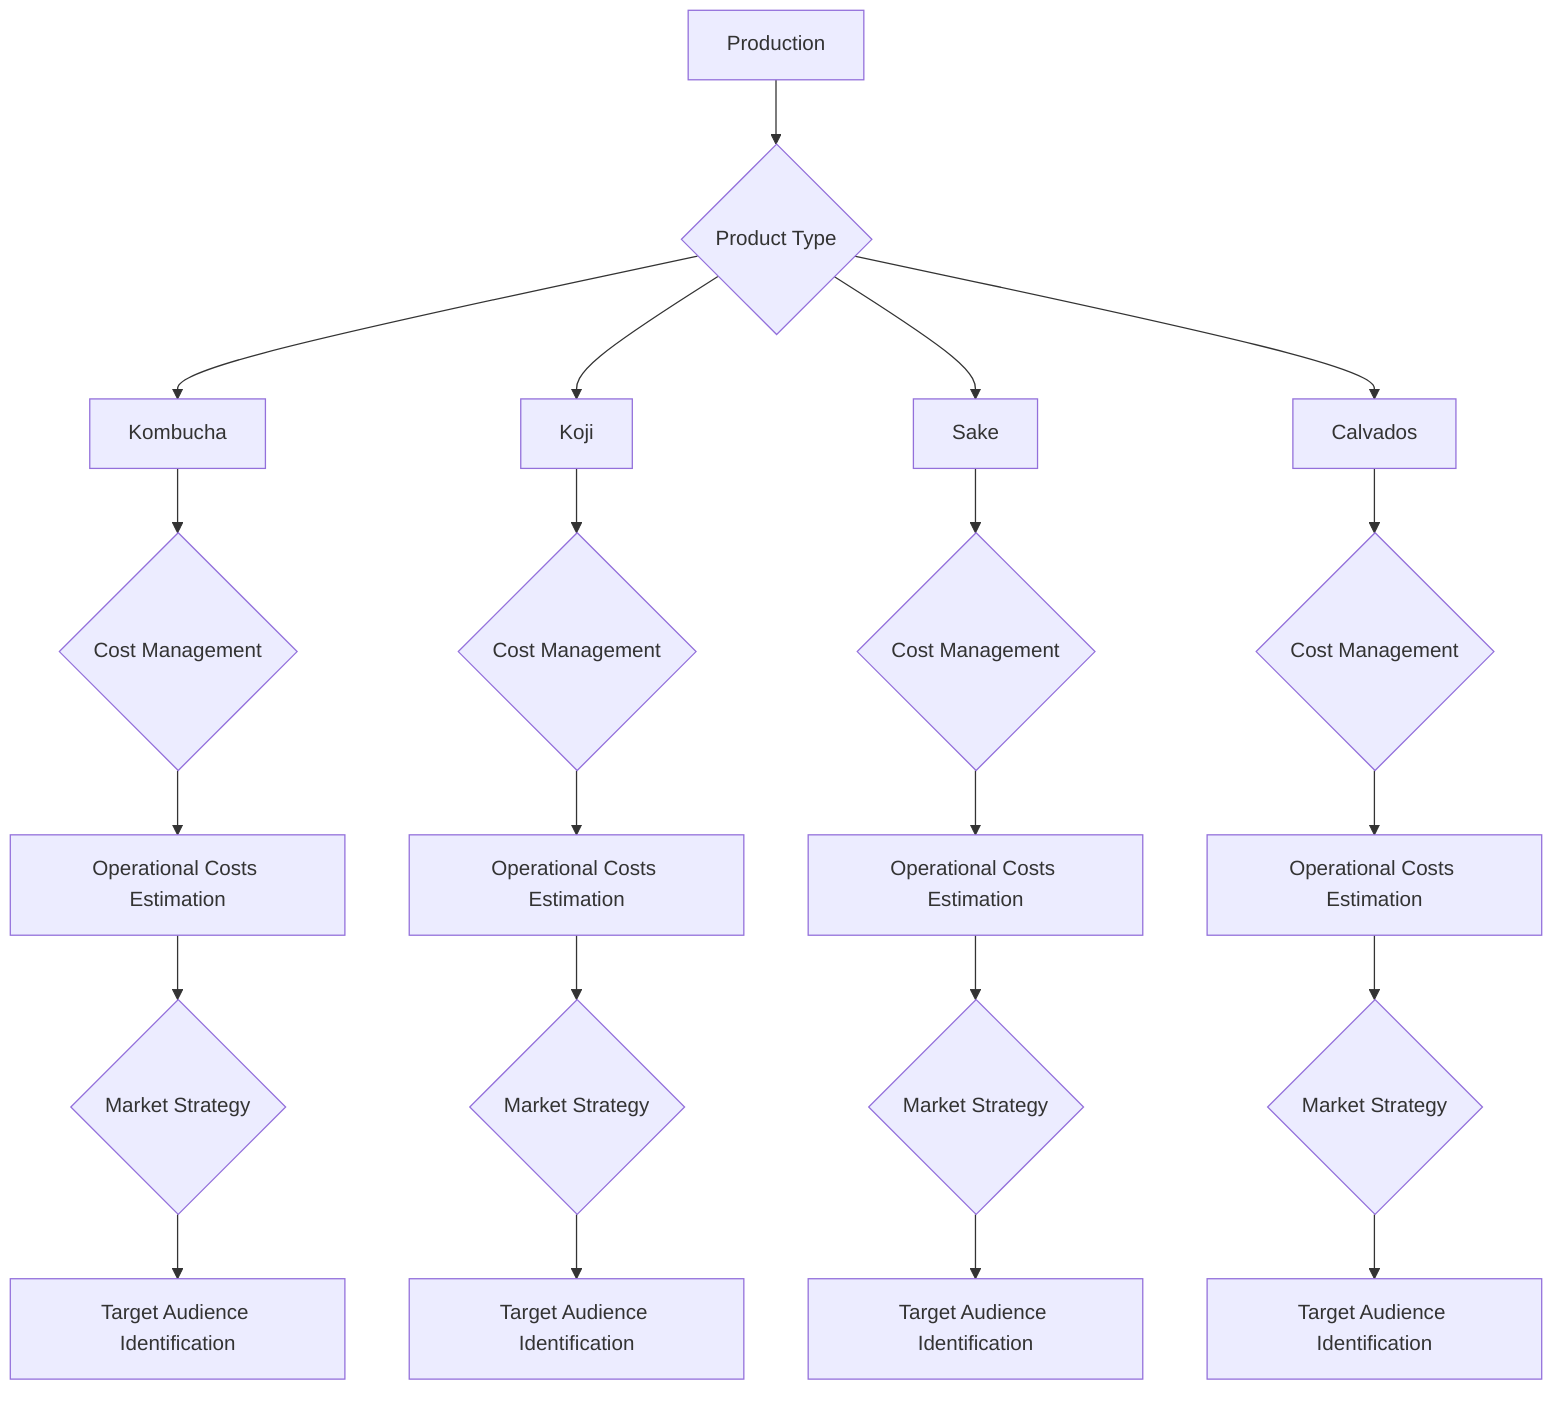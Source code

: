 graph TD;
    A[Production] --> B{Product Type}
    
    B --> C[Kombucha]
    B --> D[Koji]
    B --> E[Sake]
    B --> F[Calvados]

    C --> G{Cost Management}
    D --> H{Cost Management}
    E --> I{Cost Management}
    F --> J{Cost Management}

    G --> K[Operational Costs Estimation]
    H --> L[Operational Costs Estimation]
    I --> M[Operational Costs Estimation]
    J --> N[Operational Costs Estimation]

    K --> O{Market Strategy}
    
    L --> P{Market Strategy}
    
    M --> Q{Market Strategy}
    
    N --> R{Market Strategy}

    O --> S[Target Audience Identification]
    
    P --> T[Target Audience Identification]

    Q --> U[Target Audience Identification]

    R --> V[Target Audience Identification]